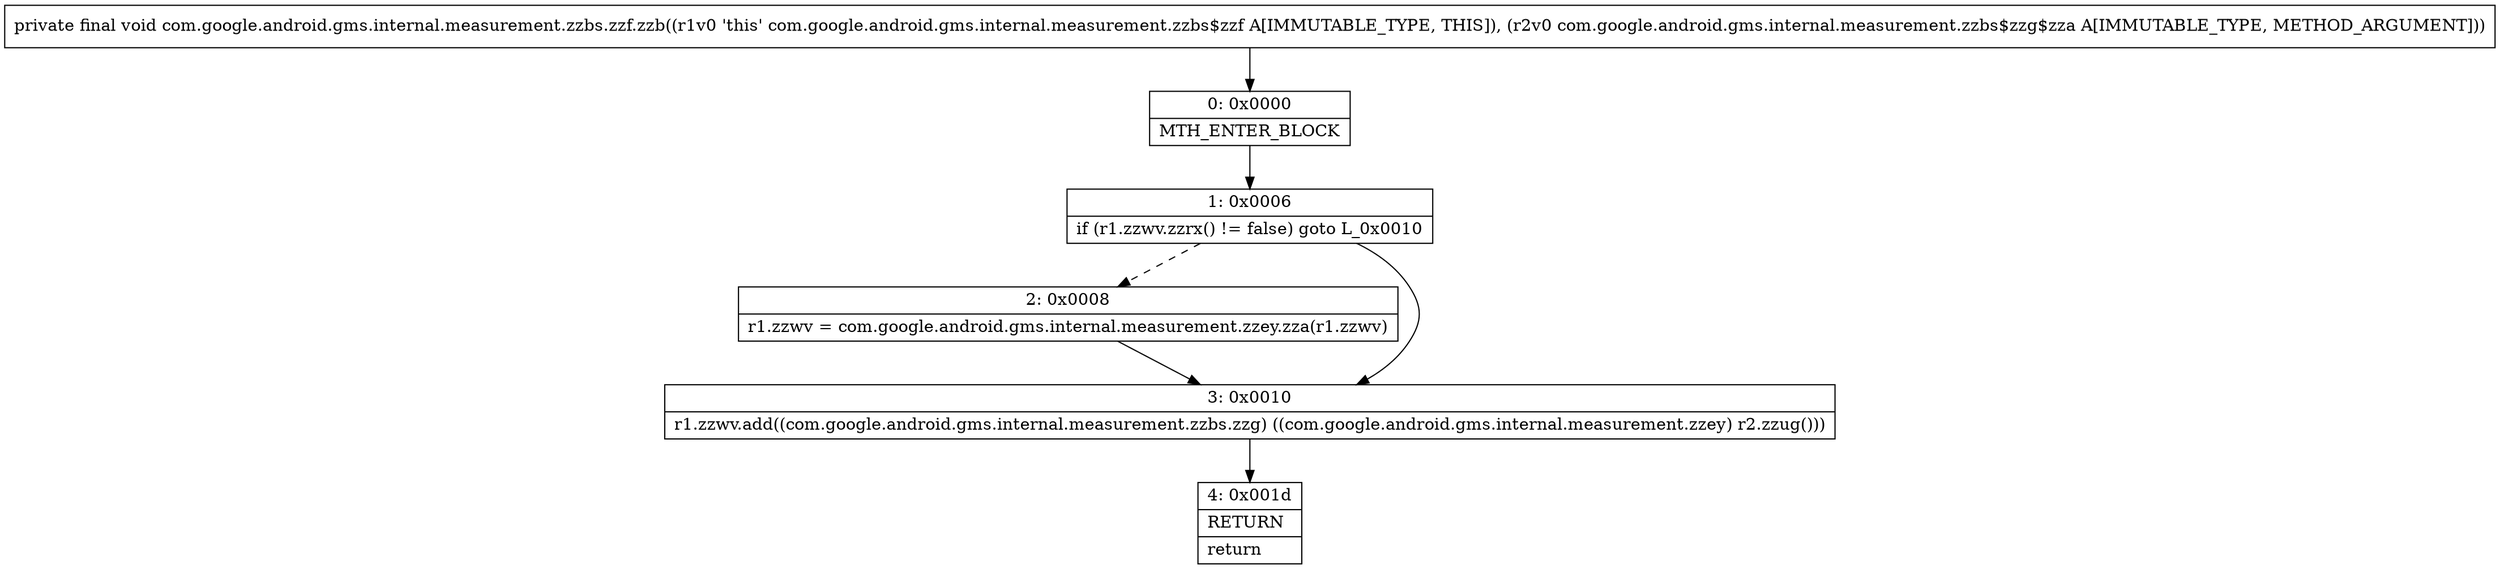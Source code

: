 digraph "CFG forcom.google.android.gms.internal.measurement.zzbs.zzf.zzb(Lcom\/google\/android\/gms\/internal\/measurement\/zzbs$zzg$zza;)V" {
Node_0 [shape=record,label="{0\:\ 0x0000|MTH_ENTER_BLOCK\l}"];
Node_1 [shape=record,label="{1\:\ 0x0006|if (r1.zzwv.zzrx() != false) goto L_0x0010\l}"];
Node_2 [shape=record,label="{2\:\ 0x0008|r1.zzwv = com.google.android.gms.internal.measurement.zzey.zza(r1.zzwv)\l}"];
Node_3 [shape=record,label="{3\:\ 0x0010|r1.zzwv.add((com.google.android.gms.internal.measurement.zzbs.zzg) ((com.google.android.gms.internal.measurement.zzey) r2.zzug()))\l}"];
Node_4 [shape=record,label="{4\:\ 0x001d|RETURN\l|return\l}"];
MethodNode[shape=record,label="{private final void com.google.android.gms.internal.measurement.zzbs.zzf.zzb((r1v0 'this' com.google.android.gms.internal.measurement.zzbs$zzf A[IMMUTABLE_TYPE, THIS]), (r2v0 com.google.android.gms.internal.measurement.zzbs$zzg$zza A[IMMUTABLE_TYPE, METHOD_ARGUMENT])) }"];
MethodNode -> Node_0;
Node_0 -> Node_1;
Node_1 -> Node_2[style=dashed];
Node_1 -> Node_3;
Node_2 -> Node_3;
Node_3 -> Node_4;
}

